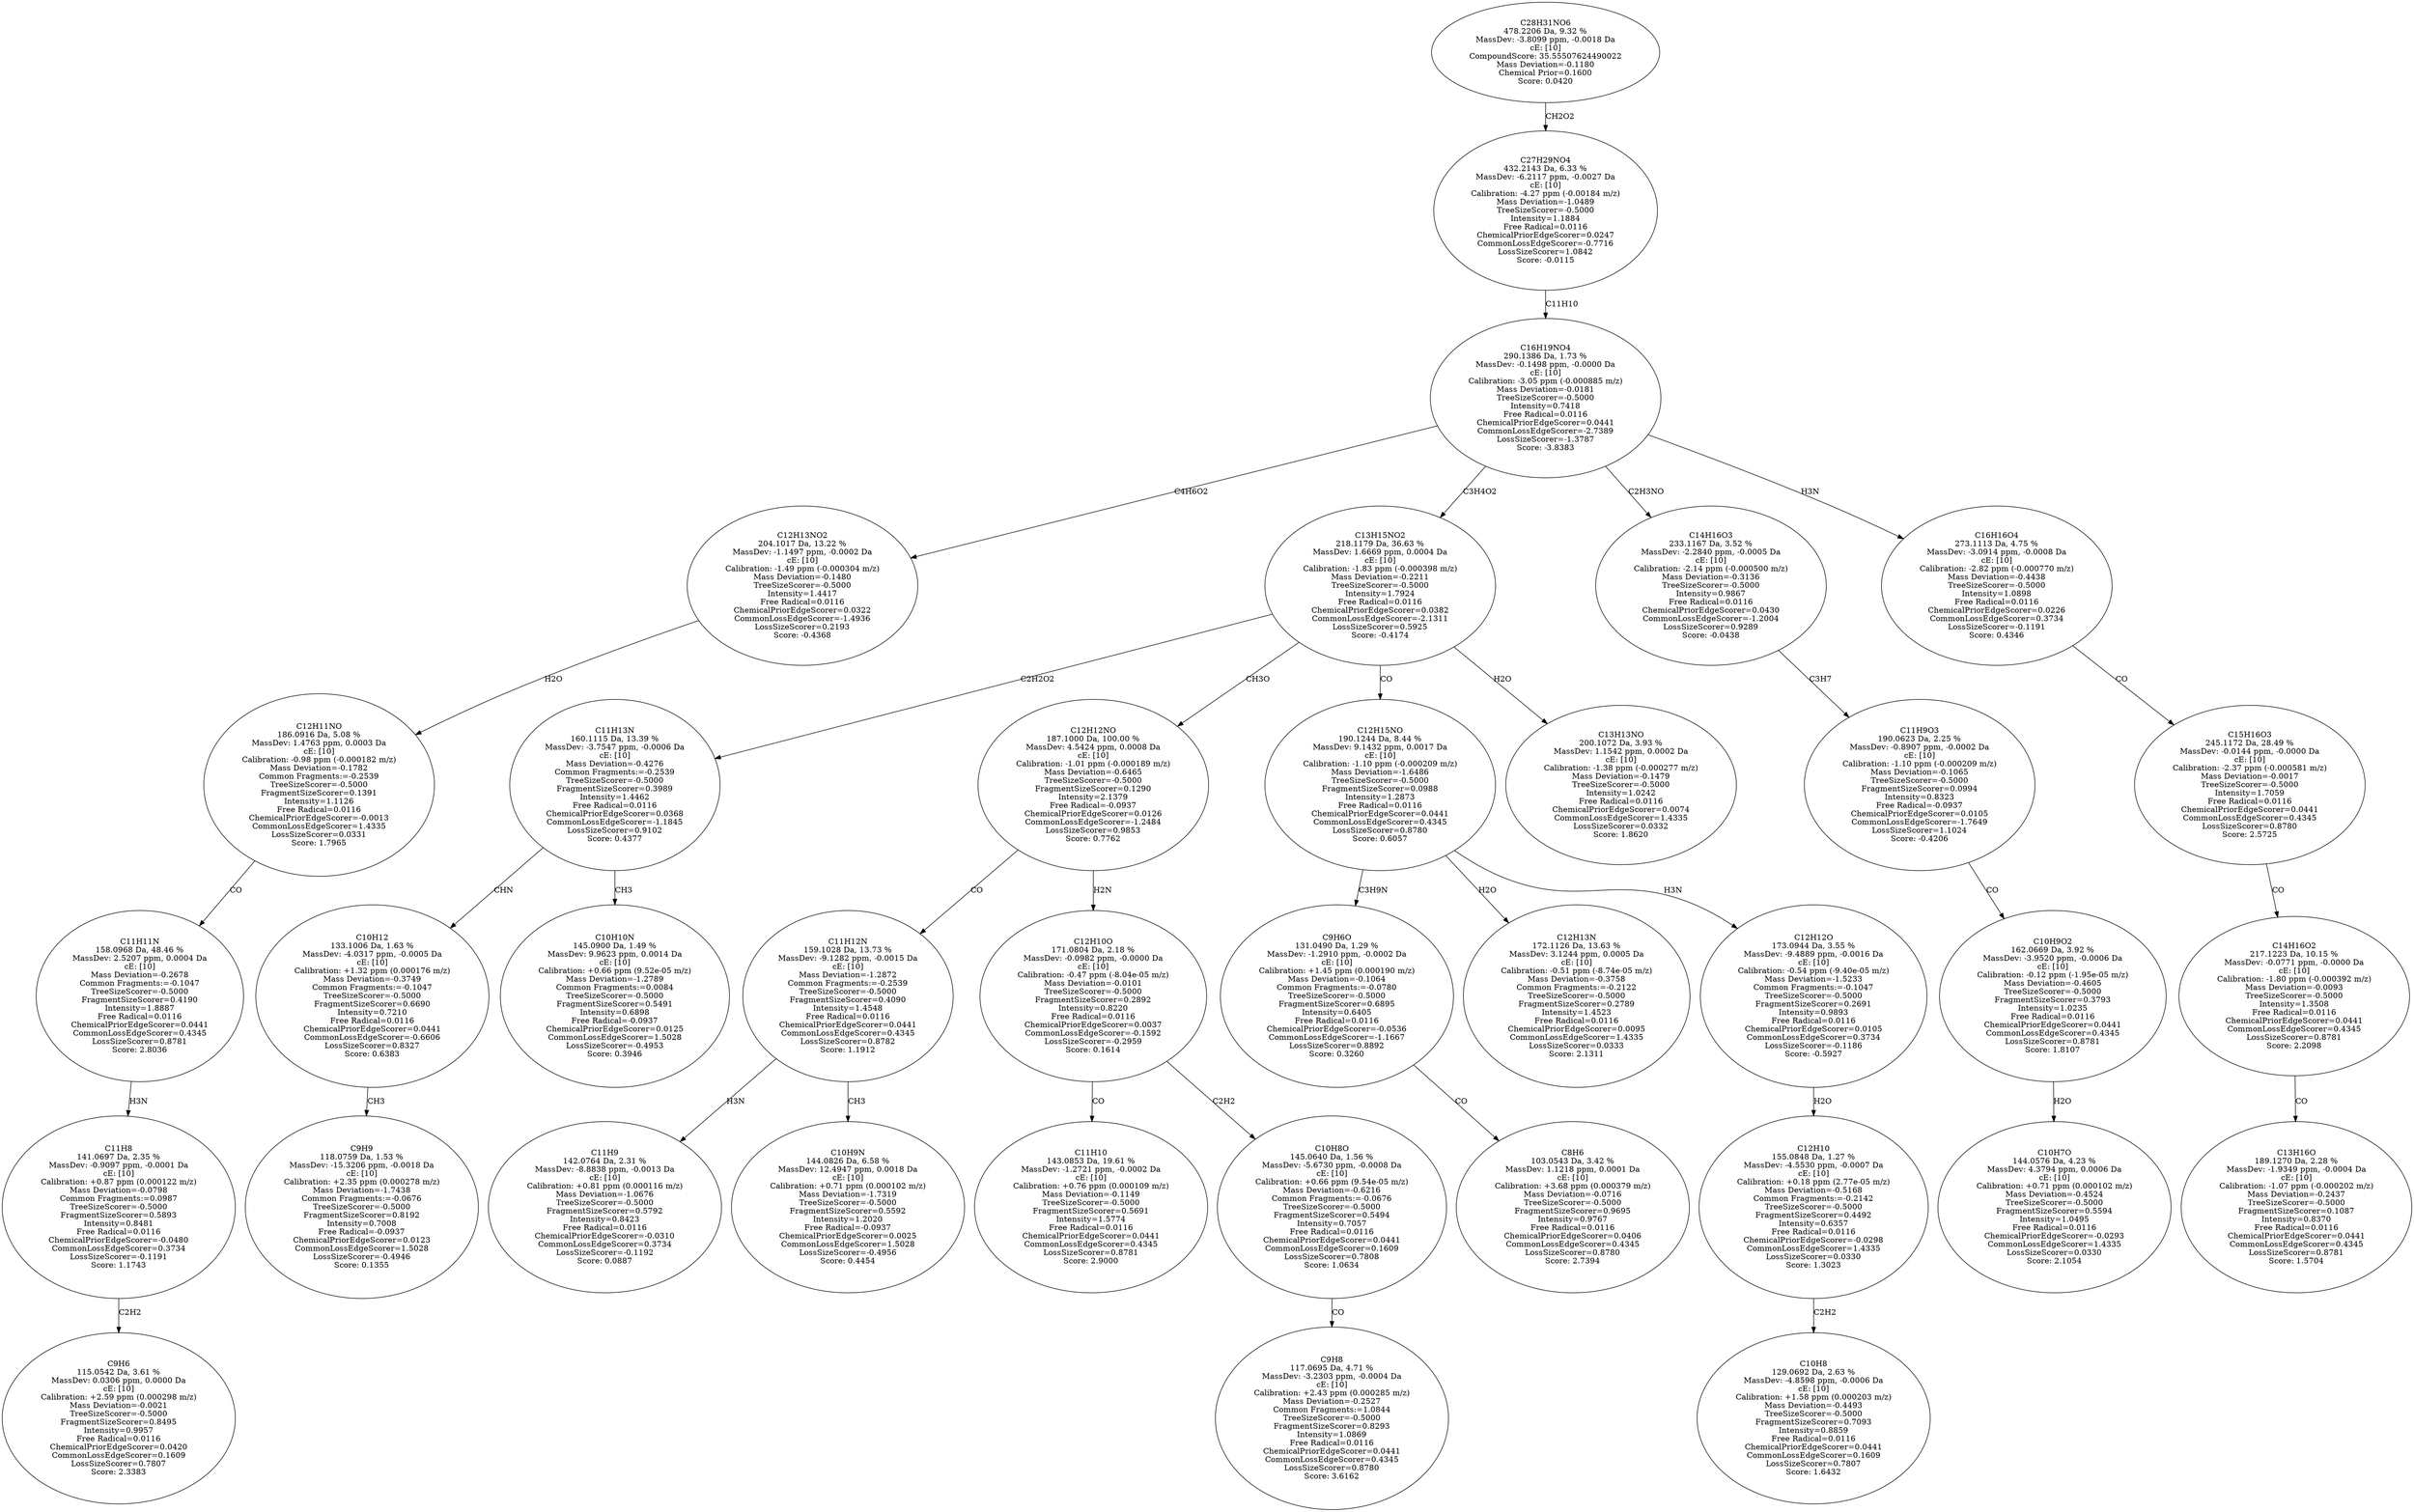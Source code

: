 strict digraph {
v1 [label="C9H6\n115.0542 Da, 3.61 %\nMassDev: 0.0306 ppm, 0.0000 Da\ncE: [10]\nCalibration: +2.59 ppm (0.000298 m/z)\nMass Deviation=-0.0021\nTreeSizeScorer=-0.5000\nFragmentSizeScorer=0.8495\nIntensity=0.9957\nFree Radical=0.0116\nChemicalPriorEdgeScorer=0.0420\nCommonLossEdgeScorer=0.1609\nLossSizeScorer=0.7807\nScore: 2.3383"];
v2 [label="C11H8\n141.0697 Da, 2.35 %\nMassDev: -0.9097 ppm, -0.0001 Da\ncE: [10]\nCalibration: +0.87 ppm (0.000122 m/z)\nMass Deviation=-0.0798\nCommon Fragments:=0.0987\nTreeSizeScorer=-0.5000\nFragmentSizeScorer=0.5893\nIntensity=0.8481\nFree Radical=0.0116\nChemicalPriorEdgeScorer=-0.0480\nCommonLossEdgeScorer=0.3734\nLossSizeScorer=-0.1191\nScore: 1.1743"];
v3 [label="C11H11N\n158.0968 Da, 48.46 %\nMassDev: 2.5207 ppm, 0.0004 Da\ncE: [10]\nMass Deviation=-0.2678\nCommon Fragments:=-0.1047\nTreeSizeScorer=-0.5000\nFragmentSizeScorer=0.4190\nIntensity=1.8887\nFree Radical=0.0116\nChemicalPriorEdgeScorer=0.0441\nCommonLossEdgeScorer=0.4345\nLossSizeScorer=0.8781\nScore: 2.8036"];
v4 [label="C12H11NO\n186.0916 Da, 5.08 %\nMassDev: 1.4763 ppm, 0.0003 Da\ncE: [10]\nCalibration: -0.98 ppm (-0.000182 m/z)\nMass Deviation=-0.1782\nCommon Fragments:=-0.2539\nTreeSizeScorer=-0.5000\nFragmentSizeScorer=0.1391\nIntensity=1.1126\nFree Radical=0.0116\nChemicalPriorEdgeScorer=-0.0013\nCommonLossEdgeScorer=1.4335\nLossSizeScorer=0.0331\nScore: 1.7965"];
v5 [label="C12H13NO2\n204.1017 Da, 13.22 %\nMassDev: -1.1497 ppm, -0.0002 Da\ncE: [10]\nCalibration: -1.49 ppm (-0.000304 m/z)\nMass Deviation=-0.1480\nTreeSizeScorer=-0.5000\nIntensity=1.4417\nFree Radical=0.0116\nChemicalPriorEdgeScorer=0.0322\nCommonLossEdgeScorer=-1.4936\nLossSizeScorer=0.2193\nScore: -0.4368"];
v6 [label="C9H9\n118.0759 Da, 1.53 %\nMassDev: -15.3206 ppm, -0.0018 Da\ncE: [10]\nCalibration: +2.35 ppm (0.000278 m/z)\nMass Deviation=-1.7438\nCommon Fragments:=-0.0676\nTreeSizeScorer=-0.5000\nFragmentSizeScorer=0.8192\nIntensity=0.7008\nFree Radical=-0.0937\nChemicalPriorEdgeScorer=0.0123\nCommonLossEdgeScorer=1.5028\nLossSizeScorer=-0.4946\nScore: 0.1355"];
v7 [label="C10H12\n133.1006 Da, 1.63 %\nMassDev: -4.0317 ppm, -0.0005 Da\ncE: [10]\nCalibration: +1.32 ppm (0.000176 m/z)\nMass Deviation=-0.3749\nCommon Fragments:=-0.1047\nTreeSizeScorer=-0.5000\nFragmentSizeScorer=0.6690\nIntensity=0.7210\nFree Radical=0.0116\nChemicalPriorEdgeScorer=0.0441\nCommonLossEdgeScorer=-0.6606\nLossSizeScorer=0.8327\nScore: 0.6383"];
v8 [label="C10H10N\n145.0900 Da, 1.49 %\nMassDev: 9.9623 ppm, 0.0014 Da\ncE: [10]\nCalibration: +0.66 ppm (9.52e-05 m/z)\nMass Deviation=-1.2789\nCommon Fragments:=0.0084\nTreeSizeScorer=-0.5000\nFragmentSizeScorer=0.5491\nIntensity=0.6898\nFree Radical=-0.0937\nChemicalPriorEdgeScorer=0.0125\nCommonLossEdgeScorer=1.5028\nLossSizeScorer=-0.4953\nScore: 0.3946"];
v9 [label="C11H13N\n160.1115 Da, 13.39 %\nMassDev: -3.7547 ppm, -0.0006 Da\ncE: [10]\nMass Deviation=-0.4276\nCommon Fragments:=-0.2539\nTreeSizeScorer=-0.5000\nFragmentSizeScorer=0.3989\nIntensity=1.4462\nFree Radical=0.0116\nChemicalPriorEdgeScorer=0.0368\nCommonLossEdgeScorer=-1.1845\nLossSizeScorer=0.9102\nScore: 0.4377"];
v10 [label="C11H9\n142.0764 Da, 2.31 %\nMassDev: -8.8838 ppm, -0.0013 Da\ncE: [10]\nCalibration: +0.81 ppm (0.000116 m/z)\nMass Deviation=-1.0676\nTreeSizeScorer=-0.5000\nFragmentSizeScorer=0.5792\nIntensity=0.8423\nFree Radical=0.0116\nChemicalPriorEdgeScorer=-0.0310\nCommonLossEdgeScorer=0.3734\nLossSizeScorer=-0.1192\nScore: 0.0887"];
v11 [label="C10H9N\n144.0826 Da, 6.58 %\nMassDev: 12.4947 ppm, 0.0018 Da\ncE: [10]\nCalibration: +0.71 ppm (0.000102 m/z)\nMass Deviation=-1.7319\nTreeSizeScorer=-0.5000\nFragmentSizeScorer=0.5592\nIntensity=1.2020\nFree Radical=-0.0937\nChemicalPriorEdgeScorer=0.0025\nCommonLossEdgeScorer=1.5028\nLossSizeScorer=-0.4956\nScore: 0.4454"];
v12 [label="C11H12N\n159.1028 Da, 13.73 %\nMassDev: -9.1282 ppm, -0.0015 Da\ncE: [10]\nMass Deviation=-1.2872\nCommon Fragments:=-0.2539\nTreeSizeScorer=-0.5000\nFragmentSizeScorer=0.4090\nIntensity=1.4548\nFree Radical=0.0116\nChemicalPriorEdgeScorer=0.0441\nCommonLossEdgeScorer=0.4345\nLossSizeScorer=0.8782\nScore: 1.1912"];
v13 [label="C11H10\n143.0853 Da, 19.61 %\nMassDev: -1.2721 ppm, -0.0002 Da\ncE: [10]\nCalibration: +0.76 ppm (0.000109 m/z)\nMass Deviation=-0.1149\nTreeSizeScorer=-0.5000\nFragmentSizeScorer=0.5691\nIntensity=1.5774\nFree Radical=0.0116\nChemicalPriorEdgeScorer=0.0441\nCommonLossEdgeScorer=0.4345\nLossSizeScorer=0.8781\nScore: 2.9000"];
v14 [label="C9H8\n117.0695 Da, 4.71 %\nMassDev: -3.2303 ppm, -0.0004 Da\ncE: [10]\nCalibration: +2.43 ppm (0.000285 m/z)\nMass Deviation=-0.2527\nCommon Fragments:=1.0844\nTreeSizeScorer=-0.5000\nFragmentSizeScorer=0.8293\nIntensity=1.0869\nFree Radical=0.0116\nChemicalPriorEdgeScorer=0.0441\nCommonLossEdgeScorer=0.4345\nLossSizeScorer=0.8780\nScore: 3.6162"];
v15 [label="C10H8O\n145.0640 Da, 1.56 %\nMassDev: -5.6730 ppm, -0.0008 Da\ncE: [10]\nCalibration: +0.66 ppm (9.54e-05 m/z)\nMass Deviation=-0.6216\nCommon Fragments:=-0.0676\nTreeSizeScorer=-0.5000\nFragmentSizeScorer=0.5494\nIntensity=0.7057\nFree Radical=0.0116\nChemicalPriorEdgeScorer=0.0441\nCommonLossEdgeScorer=0.1609\nLossSizeScorer=0.7808\nScore: 1.0634"];
v16 [label="C12H10O\n171.0804 Da, 2.18 %\nMassDev: -0.0982 ppm, -0.0000 Da\ncE: [10]\nCalibration: -0.47 ppm (-8.04e-05 m/z)\nMass Deviation=-0.0101\nTreeSizeScorer=-0.5000\nFragmentSizeScorer=0.2892\nIntensity=0.8220\nFree Radical=0.0116\nChemicalPriorEdgeScorer=0.0037\nCommonLossEdgeScorer=-0.1592\nLossSizeScorer=-0.2959\nScore: 0.1614"];
v17 [label="C12H12NO\n187.1000 Da, 100.00 %\nMassDev: 4.5424 ppm, 0.0008 Da\ncE: [10]\nCalibration: -1.01 ppm (-0.000189 m/z)\nMass Deviation=-0.6465\nTreeSizeScorer=-0.5000\nFragmentSizeScorer=0.1290\nIntensity=2.1379\nFree Radical=-0.0937\nChemicalPriorEdgeScorer=0.0126\nCommonLossEdgeScorer=-1.2484\nLossSizeScorer=0.9853\nScore: 0.7762"];
v18 [label="C8H6\n103.0543 Da, 3.42 %\nMassDev: 1.1218 ppm, 0.0001 Da\ncE: [10]\nCalibration: +3.68 ppm (0.000379 m/z)\nMass Deviation=-0.0716\nTreeSizeScorer=-0.5000\nFragmentSizeScorer=0.9695\nIntensity=0.9767\nFree Radical=0.0116\nChemicalPriorEdgeScorer=0.0406\nCommonLossEdgeScorer=0.4345\nLossSizeScorer=0.8780\nScore: 2.7394"];
v19 [label="C9H6O\n131.0490 Da, 1.29 %\nMassDev: -1.2910 ppm, -0.0002 Da\ncE: [10]\nCalibration: +1.45 ppm (0.000190 m/z)\nMass Deviation=-0.1064\nCommon Fragments:=-0.0780\nTreeSizeScorer=-0.5000\nFragmentSizeScorer=0.6895\nIntensity=0.6405\nFree Radical=0.0116\nChemicalPriorEdgeScorer=-0.0536\nCommonLossEdgeScorer=-1.1667\nLossSizeScorer=0.8892\nScore: 0.3260"];
v20 [label="C12H13N\n172.1126 Da, 13.63 %\nMassDev: 3.1244 ppm, 0.0005 Da\ncE: [10]\nCalibration: -0.51 ppm (-8.74e-05 m/z)\nMass Deviation=-0.3758\nCommon Fragments:=-0.2122\nTreeSizeScorer=-0.5000\nFragmentSizeScorer=0.2789\nIntensity=1.4523\nFree Radical=0.0116\nChemicalPriorEdgeScorer=0.0095\nCommonLossEdgeScorer=1.4335\nLossSizeScorer=0.0333\nScore: 2.1311"];
v21 [label="C10H8\n129.0692 Da, 2.63 %\nMassDev: -4.8598 ppm, -0.0006 Da\ncE: [10]\nCalibration: +1.58 ppm (0.000203 m/z)\nMass Deviation=-0.4493\nTreeSizeScorer=-0.5000\nFragmentSizeScorer=0.7093\nIntensity=0.8859\nFree Radical=0.0116\nChemicalPriorEdgeScorer=0.0441\nCommonLossEdgeScorer=0.1609\nLossSizeScorer=0.7807\nScore: 1.6432"];
v22 [label="C12H10\n155.0848 Da, 1.27 %\nMassDev: -4.5530 ppm, -0.0007 Da\ncE: [10]\nCalibration: +0.18 ppm (2.77e-05 m/z)\nMass Deviation=-0.5168\nCommon Fragments:=-0.2142\nTreeSizeScorer=-0.5000\nFragmentSizeScorer=0.4492\nIntensity=0.6357\nFree Radical=0.0116\nChemicalPriorEdgeScorer=-0.0298\nCommonLossEdgeScorer=1.4335\nLossSizeScorer=0.0330\nScore: 1.3023"];
v23 [label="C12H12O\n173.0944 Da, 3.55 %\nMassDev: -9.4889 ppm, -0.0016 Da\ncE: [10]\nCalibration: -0.54 ppm (-9.40e-05 m/z)\nMass Deviation=-1.5233\nCommon Fragments:=-0.1047\nTreeSizeScorer=-0.5000\nFragmentSizeScorer=0.2691\nIntensity=0.9893\nFree Radical=0.0116\nChemicalPriorEdgeScorer=0.0105\nCommonLossEdgeScorer=0.3734\nLossSizeScorer=-0.1186\nScore: -0.5927"];
v24 [label="C12H15NO\n190.1244 Da, 8.44 %\nMassDev: 9.1432 ppm, 0.0017 Da\ncE: [10]\nCalibration: -1.10 ppm (-0.000209 m/z)\nMass Deviation=-1.6486\nTreeSizeScorer=-0.5000\nFragmentSizeScorer=0.0988\nIntensity=1.2873\nFree Radical=0.0116\nChemicalPriorEdgeScorer=0.0441\nCommonLossEdgeScorer=0.4345\nLossSizeScorer=0.8780\nScore: 0.6057"];
v25 [label="C13H13NO\n200.1072 Da, 3.93 %\nMassDev: 1.1542 ppm, 0.0002 Da\ncE: [10]\nCalibration: -1.38 ppm (-0.000277 m/z)\nMass Deviation=-0.1479\nTreeSizeScorer=-0.5000\nIntensity=1.0242\nFree Radical=0.0116\nChemicalPriorEdgeScorer=0.0074\nCommonLossEdgeScorer=1.4335\nLossSizeScorer=0.0332\nScore: 1.8620"];
v26 [label="C13H15NO2\n218.1179 Da, 36.63 %\nMassDev: 1.6669 ppm, 0.0004 Da\ncE: [10]\nCalibration: -1.83 ppm (-0.000398 m/z)\nMass Deviation=-0.2211\nTreeSizeScorer=-0.5000\nIntensity=1.7924\nFree Radical=0.0116\nChemicalPriorEdgeScorer=0.0382\nCommonLossEdgeScorer=-2.1311\nLossSizeScorer=0.5925\nScore: -0.4174"];
v27 [label="C10H7O\n144.0576 Da, 4.23 %\nMassDev: 4.3794 ppm, 0.0006 Da\ncE: [10]\nCalibration: +0.71 ppm (0.000102 m/z)\nMass Deviation=-0.4524\nTreeSizeScorer=-0.5000\nFragmentSizeScorer=0.5594\nIntensity=1.0495\nFree Radical=0.0116\nChemicalPriorEdgeScorer=-0.0293\nCommonLossEdgeScorer=1.4335\nLossSizeScorer=0.0330\nScore: 2.1054"];
v28 [label="C10H9O2\n162.0669 Da, 3.92 %\nMassDev: -3.9520 ppm, -0.0006 Da\ncE: [10]\nCalibration: -0.12 ppm (-1.95e-05 m/z)\nMass Deviation=-0.4605\nTreeSizeScorer=-0.5000\nFragmentSizeScorer=0.3793\nIntensity=1.0235\nFree Radical=0.0116\nChemicalPriorEdgeScorer=0.0441\nCommonLossEdgeScorer=0.4345\nLossSizeScorer=0.8781\nScore: 1.8107"];
v29 [label="C11H9O3\n190.0623 Da, 2.25 %\nMassDev: -0.8907 ppm, -0.0002 Da\ncE: [10]\nCalibration: -1.10 ppm (-0.000209 m/z)\nMass Deviation=-0.1065\nTreeSizeScorer=-0.5000\nFragmentSizeScorer=0.0994\nIntensity=0.8323\nFree Radical=-0.0937\nChemicalPriorEdgeScorer=0.0105\nCommonLossEdgeScorer=-1.7649\nLossSizeScorer=1.1024\nScore: -0.4206"];
v30 [label="C14H16O3\n233.1167 Da, 3.52 %\nMassDev: -2.2840 ppm, -0.0005 Da\ncE: [10]\nCalibration: -2.14 ppm (-0.000500 m/z)\nMass Deviation=-0.3136\nTreeSizeScorer=-0.5000\nIntensity=0.9867\nFree Radical=0.0116\nChemicalPriorEdgeScorer=0.0430\nCommonLossEdgeScorer=-1.2004\nLossSizeScorer=0.9289\nScore: -0.0438"];
v31 [label="C13H16O\n189.1270 Da, 2.28 %\nMassDev: -1.9349 ppm, -0.0004 Da\ncE: [10]\nCalibration: -1.07 ppm (-0.000202 m/z)\nMass Deviation=-0.2437\nTreeSizeScorer=-0.5000\nFragmentSizeScorer=0.1087\nIntensity=0.8370\nFree Radical=0.0116\nChemicalPriorEdgeScorer=0.0441\nCommonLossEdgeScorer=0.4345\nLossSizeScorer=0.8781\nScore: 1.5704"];
v32 [label="C14H16O2\n217.1223 Da, 10.15 %\nMassDev: -0.0771 ppm, -0.0000 Da\ncE: [10]\nCalibration: -1.80 ppm (-0.000392 m/z)\nMass Deviation=-0.0093\nTreeSizeScorer=-0.5000\nIntensity=1.3508\nFree Radical=0.0116\nChemicalPriorEdgeScorer=0.0441\nCommonLossEdgeScorer=0.4345\nLossSizeScorer=0.8781\nScore: 2.2098"];
v33 [label="C15H16O3\n245.1172 Da, 28.49 %\nMassDev: -0.0144 ppm, -0.0000 Da\ncE: [10]\nCalibration: -2.37 ppm (-0.000581 m/z)\nMass Deviation=-0.0017\nTreeSizeScorer=-0.5000\nIntensity=1.7059\nFree Radical=0.0116\nChemicalPriorEdgeScorer=0.0441\nCommonLossEdgeScorer=0.4345\nLossSizeScorer=0.8780\nScore: 2.5725"];
v34 [label="C16H16O4\n273.1113 Da, 4.75 %\nMassDev: -3.0914 ppm, -0.0008 Da\ncE: [10]\nCalibration: -2.82 ppm (-0.000770 m/z)\nMass Deviation=-0.4438\nTreeSizeScorer=-0.5000\nIntensity=1.0898\nFree Radical=0.0116\nChemicalPriorEdgeScorer=0.0226\nCommonLossEdgeScorer=0.3734\nLossSizeScorer=-0.1191\nScore: 0.4346"];
v35 [label="C16H19NO4\n290.1386 Da, 1.73 %\nMassDev: -0.1498 ppm, -0.0000 Da\ncE: [10]\nCalibration: -3.05 ppm (-0.000885 m/z)\nMass Deviation=-0.0181\nTreeSizeScorer=-0.5000\nIntensity=0.7418\nFree Radical=0.0116\nChemicalPriorEdgeScorer=0.0441\nCommonLossEdgeScorer=-2.7389\nLossSizeScorer=-1.3787\nScore: -3.8383"];
v36 [label="C27H29NO4\n432.2143 Da, 6.33 %\nMassDev: -6.2117 ppm, -0.0027 Da\ncE: [10]\nCalibration: -4.27 ppm (-0.00184 m/z)\nMass Deviation=-1.0489\nTreeSizeScorer=-0.5000\nIntensity=1.1884\nFree Radical=0.0116\nChemicalPriorEdgeScorer=0.0247\nCommonLossEdgeScorer=-0.7716\nLossSizeScorer=1.0842\nScore: -0.0115"];
v37 [label="C28H31NO6\n478.2206 Da, 9.32 %\nMassDev: -3.8099 ppm, -0.0018 Da\ncE: [10]\nCompoundScore: 35.55507624490022\nMass Deviation=-0.1180\nChemical Prior=0.1600\nScore: 0.0420"];
v2 -> v1 [label="C2H2"];
v3 -> v2 [label="H3N"];
v4 -> v3 [label="CO"];
v5 -> v4 [label="H2O"];
v35 -> v5 [label="C4H6O2"];
v7 -> v6 [label="CH3"];
v9 -> v7 [label="CHN"];
v9 -> v8 [label="CH3"];
v26 -> v9 [label="C2H2O2"];
v12 -> v10 [label="H3N"];
v12 -> v11 [label="CH3"];
v17 -> v12 [label="CO"];
v16 -> v13 [label="CO"];
v15 -> v14 [label="CO"];
v16 -> v15 [label="C2H2"];
v17 -> v16 [label="H2N"];
v26 -> v17 [label="CH3O"];
v19 -> v18 [label="CO"];
v24 -> v19 [label="C3H9N"];
v24 -> v20 [label="H2O"];
v22 -> v21 [label="C2H2"];
v23 -> v22 [label="H2O"];
v24 -> v23 [label="H3N"];
v26 -> v24 [label="CO"];
v26 -> v25 [label="H2O"];
v35 -> v26 [label="C3H4O2"];
v28 -> v27 [label="H2O"];
v29 -> v28 [label="CO"];
v30 -> v29 [label="C3H7"];
v35 -> v30 [label="C2H3NO"];
v32 -> v31 [label="CO"];
v33 -> v32 [label="CO"];
v34 -> v33 [label="CO"];
v35 -> v34 [label="H3N"];
v36 -> v35 [label="C11H10"];
v37 -> v36 [label="CH2O2"];
}